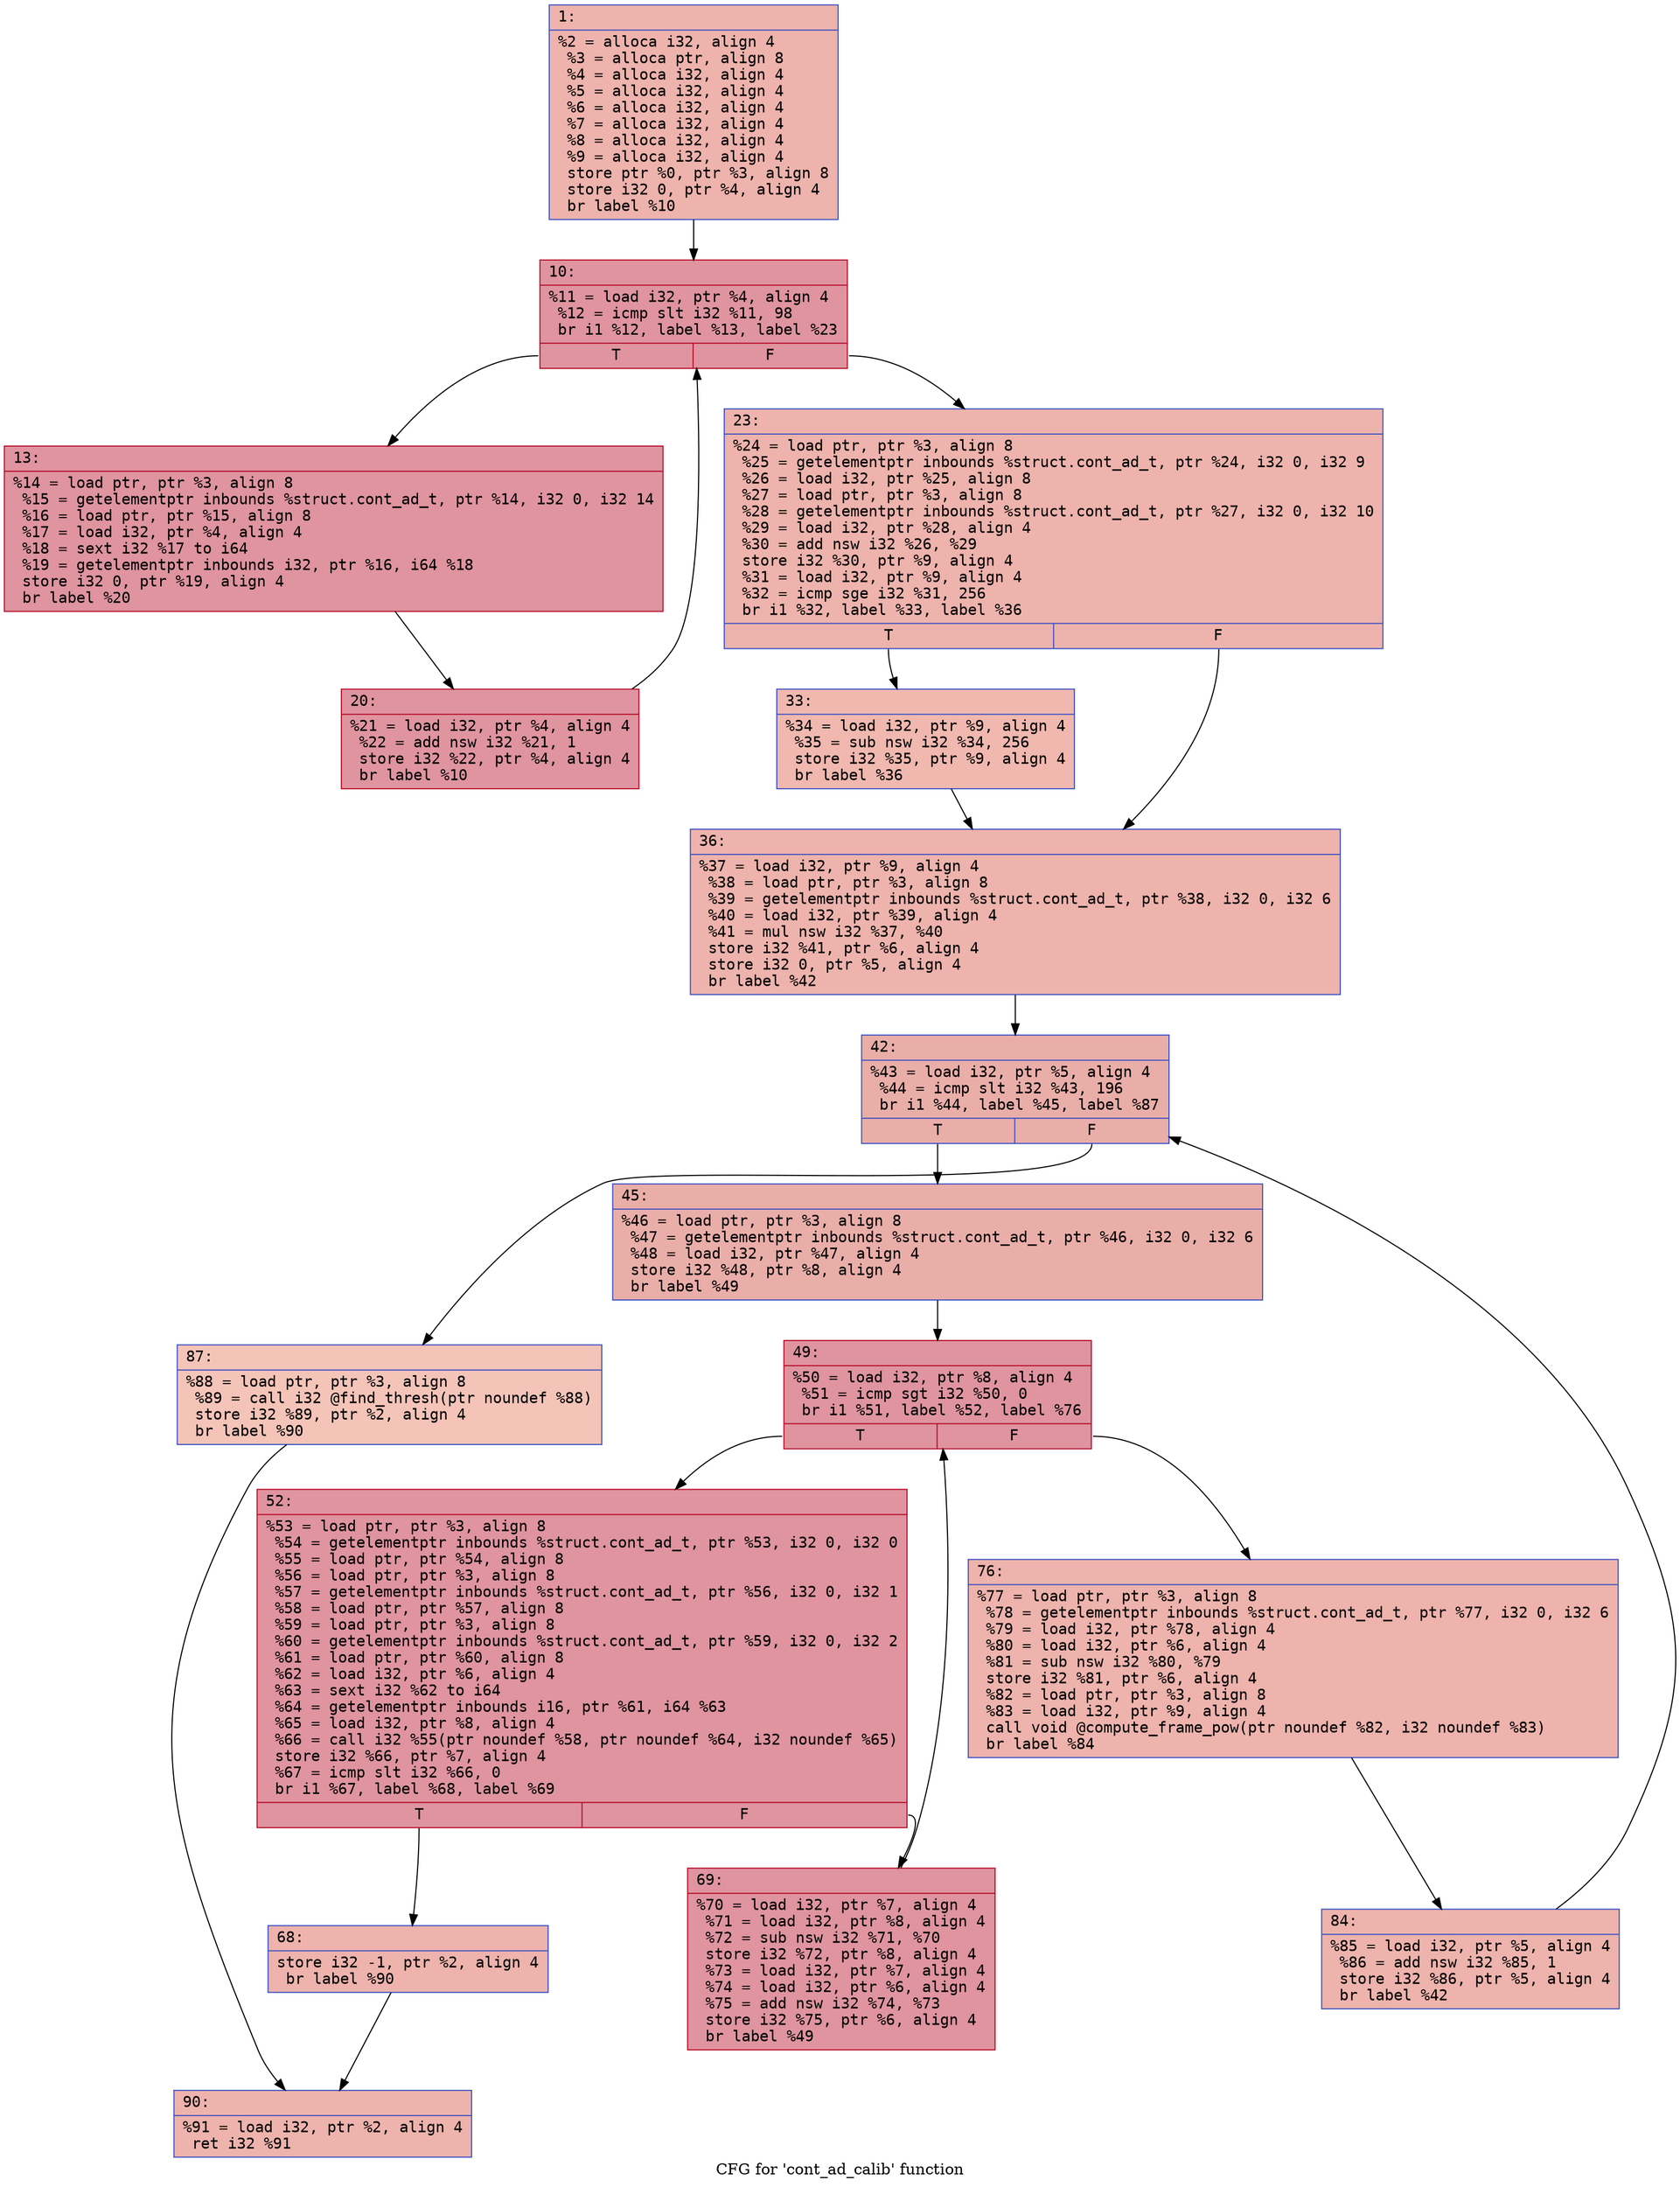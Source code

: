 digraph "CFG for 'cont_ad_calib' function" {
	label="CFG for 'cont_ad_calib' function";

	Node0x600000a7ad50 [shape=record,color="#3d50c3ff", style=filled, fillcolor="#d6524470" fontname="Courier",label="{1:\l|  %2 = alloca i32, align 4\l  %3 = alloca ptr, align 8\l  %4 = alloca i32, align 4\l  %5 = alloca i32, align 4\l  %6 = alloca i32, align 4\l  %7 = alloca i32, align 4\l  %8 = alloca i32, align 4\l  %9 = alloca i32, align 4\l  store ptr %0, ptr %3, align 8\l  store i32 0, ptr %4, align 4\l  br label %10\l}"];
	Node0x600000a7ad50 -> Node0x600000a7ada0[tooltip="1 -> 10\nProbability 100.00%" ];
	Node0x600000a7ada0 [shape=record,color="#b70d28ff", style=filled, fillcolor="#b70d2870" fontname="Courier",label="{10:\l|  %11 = load i32, ptr %4, align 4\l  %12 = icmp slt i32 %11, 98\l  br i1 %12, label %13, label %23\l|{<s0>T|<s1>F}}"];
	Node0x600000a7ada0:s0 -> Node0x600000a7adf0[tooltip="10 -> 13\nProbability 96.88%" ];
	Node0x600000a7ada0:s1 -> Node0x600000a7ae90[tooltip="10 -> 23\nProbability 3.12%" ];
	Node0x600000a7adf0 [shape=record,color="#b70d28ff", style=filled, fillcolor="#b70d2870" fontname="Courier",label="{13:\l|  %14 = load ptr, ptr %3, align 8\l  %15 = getelementptr inbounds %struct.cont_ad_t, ptr %14, i32 0, i32 14\l  %16 = load ptr, ptr %15, align 8\l  %17 = load i32, ptr %4, align 4\l  %18 = sext i32 %17 to i64\l  %19 = getelementptr inbounds i32, ptr %16, i64 %18\l  store i32 0, ptr %19, align 4\l  br label %20\l}"];
	Node0x600000a7adf0 -> Node0x600000a7ae40[tooltip="13 -> 20\nProbability 100.00%" ];
	Node0x600000a7ae40 [shape=record,color="#b70d28ff", style=filled, fillcolor="#b70d2870" fontname="Courier",label="{20:\l|  %21 = load i32, ptr %4, align 4\l  %22 = add nsw i32 %21, 1\l  store i32 %22, ptr %4, align 4\l  br label %10\l}"];
	Node0x600000a7ae40 -> Node0x600000a7ada0[tooltip="20 -> 10\nProbability 100.00%" ];
	Node0x600000a7ae90 [shape=record,color="#3d50c3ff", style=filled, fillcolor="#d6524470" fontname="Courier",label="{23:\l|  %24 = load ptr, ptr %3, align 8\l  %25 = getelementptr inbounds %struct.cont_ad_t, ptr %24, i32 0, i32 9\l  %26 = load i32, ptr %25, align 8\l  %27 = load ptr, ptr %3, align 8\l  %28 = getelementptr inbounds %struct.cont_ad_t, ptr %27, i32 0, i32 10\l  %29 = load i32, ptr %28, align 4\l  %30 = add nsw i32 %26, %29\l  store i32 %30, ptr %9, align 4\l  %31 = load i32, ptr %9, align 4\l  %32 = icmp sge i32 %31, 256\l  br i1 %32, label %33, label %36\l|{<s0>T|<s1>F}}"];
	Node0x600000a7ae90:s0 -> Node0x600000a7aee0[tooltip="23 -> 33\nProbability 50.00%" ];
	Node0x600000a7ae90:s1 -> Node0x600000a7af30[tooltip="23 -> 36\nProbability 50.00%" ];
	Node0x600000a7aee0 [shape=record,color="#3d50c3ff", style=filled, fillcolor="#dc5d4a70" fontname="Courier",label="{33:\l|  %34 = load i32, ptr %9, align 4\l  %35 = sub nsw i32 %34, 256\l  store i32 %35, ptr %9, align 4\l  br label %36\l}"];
	Node0x600000a7aee0 -> Node0x600000a7af30[tooltip="33 -> 36\nProbability 100.00%" ];
	Node0x600000a7af30 [shape=record,color="#3d50c3ff", style=filled, fillcolor="#d6524470" fontname="Courier",label="{36:\l|  %37 = load i32, ptr %9, align 4\l  %38 = load ptr, ptr %3, align 8\l  %39 = getelementptr inbounds %struct.cont_ad_t, ptr %38, i32 0, i32 6\l  %40 = load i32, ptr %39, align 4\l  %41 = mul nsw i32 %37, %40\l  store i32 %41, ptr %6, align 4\l  store i32 0, ptr %5, align 4\l  br label %42\l}"];
	Node0x600000a7af30 -> Node0x600000a7af80[tooltip="36 -> 42\nProbability 100.00%" ];
	Node0x600000a7af80 [shape=record,color="#3d50c3ff", style=filled, fillcolor="#d0473d70" fontname="Courier",label="{42:\l|  %43 = load i32, ptr %5, align 4\l  %44 = icmp slt i32 %43, 196\l  br i1 %44, label %45, label %87\l|{<s0>T|<s1>F}}"];
	Node0x600000a7af80:s0 -> Node0x600000a7afd0[tooltip="42 -> 45\nProbability 96.88%" ];
	Node0x600000a7af80:s1 -> Node0x600000a7b200[tooltip="42 -> 87\nProbability 3.12%" ];
	Node0x600000a7afd0 [shape=record,color="#3d50c3ff", style=filled, fillcolor="#d0473d70" fontname="Courier",label="{45:\l|  %46 = load ptr, ptr %3, align 8\l  %47 = getelementptr inbounds %struct.cont_ad_t, ptr %46, i32 0, i32 6\l  %48 = load i32, ptr %47, align 4\l  store i32 %48, ptr %8, align 4\l  br label %49\l}"];
	Node0x600000a7afd0 -> Node0x600000a7b020[tooltip="45 -> 49\nProbability 100.00%" ];
	Node0x600000a7b020 [shape=record,color="#b70d28ff", style=filled, fillcolor="#b70d2870" fontname="Courier",label="{49:\l|  %50 = load i32, ptr %8, align 4\l  %51 = icmp sgt i32 %50, 0\l  br i1 %51, label %52, label %76\l|{<s0>T|<s1>F}}"];
	Node0x600000a7b020:s0 -> Node0x600000a7b070[tooltip="49 -> 52\nProbability 96.88%" ];
	Node0x600000a7b020:s1 -> Node0x600000a7b160[tooltip="49 -> 76\nProbability 3.12%" ];
	Node0x600000a7b070 [shape=record,color="#b70d28ff", style=filled, fillcolor="#b70d2870" fontname="Courier",label="{52:\l|  %53 = load ptr, ptr %3, align 8\l  %54 = getelementptr inbounds %struct.cont_ad_t, ptr %53, i32 0, i32 0\l  %55 = load ptr, ptr %54, align 8\l  %56 = load ptr, ptr %3, align 8\l  %57 = getelementptr inbounds %struct.cont_ad_t, ptr %56, i32 0, i32 1\l  %58 = load ptr, ptr %57, align 8\l  %59 = load ptr, ptr %3, align 8\l  %60 = getelementptr inbounds %struct.cont_ad_t, ptr %59, i32 0, i32 2\l  %61 = load ptr, ptr %60, align 8\l  %62 = load i32, ptr %6, align 4\l  %63 = sext i32 %62 to i64\l  %64 = getelementptr inbounds i16, ptr %61, i64 %63\l  %65 = load i32, ptr %8, align 4\l  %66 = call i32 %55(ptr noundef %58, ptr noundef %64, i32 noundef %65)\l  store i32 %66, ptr %7, align 4\l  %67 = icmp slt i32 %66, 0\l  br i1 %67, label %68, label %69\l|{<s0>T|<s1>F}}"];
	Node0x600000a7b070:s0 -> Node0x600000a7b0c0[tooltip="52 -> 68\nProbability 3.12%" ];
	Node0x600000a7b070:s1 -> Node0x600000a7b110[tooltip="52 -> 69\nProbability 96.88%" ];
	Node0x600000a7b0c0 [shape=record,color="#3d50c3ff", style=filled, fillcolor="#d6524470" fontname="Courier",label="{68:\l|  store i32 -1, ptr %2, align 4\l  br label %90\l}"];
	Node0x600000a7b0c0 -> Node0x600000a7b250[tooltip="68 -> 90\nProbability 100.00%" ];
	Node0x600000a7b110 [shape=record,color="#b70d28ff", style=filled, fillcolor="#b70d2870" fontname="Courier",label="{69:\l|  %70 = load i32, ptr %7, align 4\l  %71 = load i32, ptr %8, align 4\l  %72 = sub nsw i32 %71, %70\l  store i32 %72, ptr %8, align 4\l  %73 = load i32, ptr %7, align 4\l  %74 = load i32, ptr %6, align 4\l  %75 = add nsw i32 %74, %73\l  store i32 %75, ptr %6, align 4\l  br label %49\l}"];
	Node0x600000a7b110 -> Node0x600000a7b020[tooltip="69 -> 49\nProbability 100.00%" ];
	Node0x600000a7b160 [shape=record,color="#3d50c3ff", style=filled, fillcolor="#d6524470" fontname="Courier",label="{76:\l|  %77 = load ptr, ptr %3, align 8\l  %78 = getelementptr inbounds %struct.cont_ad_t, ptr %77, i32 0, i32 6\l  %79 = load i32, ptr %78, align 4\l  %80 = load i32, ptr %6, align 4\l  %81 = sub nsw i32 %80, %79\l  store i32 %81, ptr %6, align 4\l  %82 = load ptr, ptr %3, align 8\l  %83 = load i32, ptr %9, align 4\l  call void @compute_frame_pow(ptr noundef %82, i32 noundef %83)\l  br label %84\l}"];
	Node0x600000a7b160 -> Node0x600000a7b1b0[tooltip="76 -> 84\nProbability 100.00%" ];
	Node0x600000a7b1b0 [shape=record,color="#3d50c3ff", style=filled, fillcolor="#d6524470" fontname="Courier",label="{84:\l|  %85 = load i32, ptr %5, align 4\l  %86 = add nsw i32 %85, 1\l  store i32 %86, ptr %5, align 4\l  br label %42\l}"];
	Node0x600000a7b1b0 -> Node0x600000a7af80[tooltip="84 -> 42\nProbability 100.00%" ];
	Node0x600000a7b200 [shape=record,color="#3d50c3ff", style=filled, fillcolor="#e97a5f70" fontname="Courier",label="{87:\l|  %88 = load ptr, ptr %3, align 8\l  %89 = call i32 @find_thresh(ptr noundef %88)\l  store i32 %89, ptr %2, align 4\l  br label %90\l}"];
	Node0x600000a7b200 -> Node0x600000a7b250[tooltip="87 -> 90\nProbability 100.00%" ];
	Node0x600000a7b250 [shape=record,color="#3d50c3ff", style=filled, fillcolor="#d6524470" fontname="Courier",label="{90:\l|  %91 = load i32, ptr %2, align 4\l  ret i32 %91\l}"];
}
